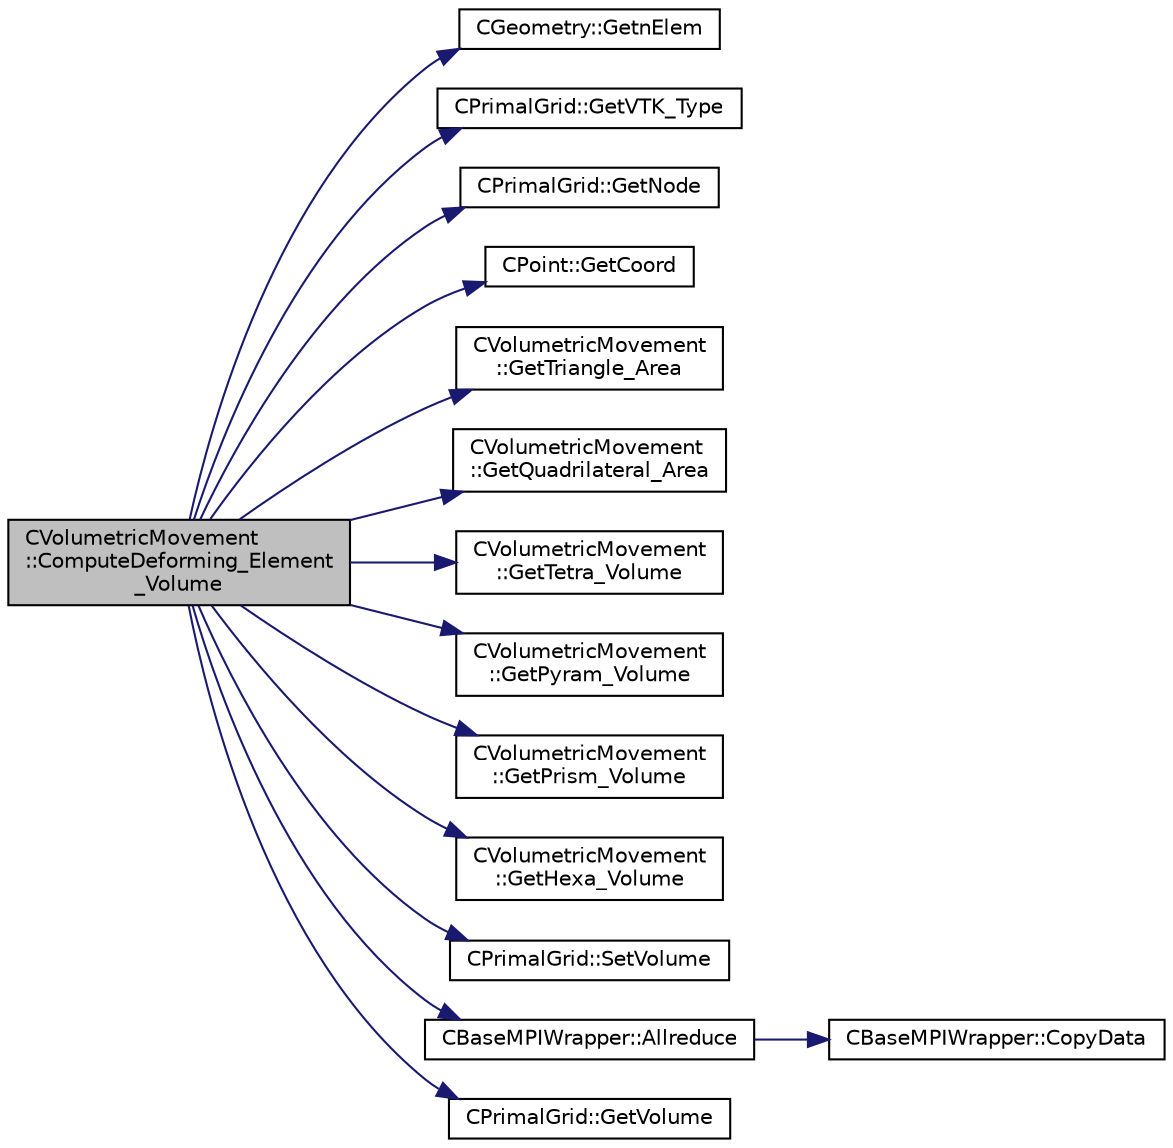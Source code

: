 digraph "CVolumetricMovement::ComputeDeforming_Element_Volume"
{
  edge [fontname="Helvetica",fontsize="10",labelfontname="Helvetica",labelfontsize="10"];
  node [fontname="Helvetica",fontsize="10",shape=record];
  rankdir="LR";
  Node51 [label="CVolumetricMovement\l::ComputeDeforming_Element\l_Volume",height=0.2,width=0.4,color="black", fillcolor="grey75", style="filled", fontcolor="black"];
  Node51 -> Node52 [color="midnightblue",fontsize="10",style="solid",fontname="Helvetica"];
  Node52 [label="CGeometry::GetnElem",height=0.2,width=0.4,color="black", fillcolor="white", style="filled",URL="$class_c_geometry.html#a4ae48ec038df1f5ee7c1daadabea5e99",tooltip="Get number of elements. "];
  Node51 -> Node53 [color="midnightblue",fontsize="10",style="solid",fontname="Helvetica"];
  Node53 [label="CPrimalGrid::GetVTK_Type",height=0.2,width=0.4,color="black", fillcolor="white", style="filled",URL="$class_c_primal_grid.html#adb676897e7cf4a83ceb83065e7c6a04f",tooltip="A pure virtual member. "];
  Node51 -> Node54 [color="midnightblue",fontsize="10",style="solid",fontname="Helvetica"];
  Node54 [label="CPrimalGrid::GetNode",height=0.2,width=0.4,color="black", fillcolor="white", style="filled",URL="$class_c_primal_grid.html#a4fc7b6b6ac5025325c7e68fb56fbeef8",tooltip="A pure virtual member. "];
  Node51 -> Node55 [color="midnightblue",fontsize="10",style="solid",fontname="Helvetica"];
  Node55 [label="CPoint::GetCoord",height=0.2,width=0.4,color="black", fillcolor="white", style="filled",URL="$class_c_point.html#a95fe081d22e96e190cb3edcbf0d6525f",tooltip="Get the coordinates dor the control volume. "];
  Node51 -> Node56 [color="midnightblue",fontsize="10",style="solid",fontname="Helvetica"];
  Node56 [label="CVolumetricMovement\l::GetTriangle_Area",height=0.2,width=0.4,color="black", fillcolor="white", style="filled",URL="$class_c_volumetric_movement.html#a8909b94e71fe3e0627d6e7cf4214048b",tooltip="Compute the shape functions for hexahedron. "];
  Node51 -> Node57 [color="midnightblue",fontsize="10",style="solid",fontname="Helvetica"];
  Node57 [label="CVolumetricMovement\l::GetQuadrilateral_Area",height=0.2,width=0.4,color="black", fillcolor="white", style="filled",URL="$class_c_volumetric_movement.html#afa76331b93ec5e37c2cba7c12917d6cb",tooltip="Compute the shape functions for hexahedron. "];
  Node51 -> Node58 [color="midnightblue",fontsize="10",style="solid",fontname="Helvetica"];
  Node58 [label="CVolumetricMovement\l::GetTetra_Volume",height=0.2,width=0.4,color="black", fillcolor="white", style="filled",URL="$class_c_volumetric_movement.html#a177271778011a8cfa9a42d5c5761c13d",tooltip="Compute the shape functions for hexahedron. "];
  Node51 -> Node59 [color="midnightblue",fontsize="10",style="solid",fontname="Helvetica"];
  Node59 [label="CVolumetricMovement\l::GetPyram_Volume",height=0.2,width=0.4,color="black", fillcolor="white", style="filled",URL="$class_c_volumetric_movement.html#a6239e08f6e7ef477ee307aa430d99572",tooltip="Compute the shape functions for hexahedron. "];
  Node51 -> Node60 [color="midnightblue",fontsize="10",style="solid",fontname="Helvetica"];
  Node60 [label="CVolumetricMovement\l::GetPrism_Volume",height=0.2,width=0.4,color="black", fillcolor="white", style="filled",URL="$class_c_volumetric_movement.html#a13cb67af43177772b2cf9b3dde525033",tooltip="Compute the shape functions for hexahedron. "];
  Node51 -> Node61 [color="midnightblue",fontsize="10",style="solid",fontname="Helvetica"];
  Node61 [label="CVolumetricMovement\l::GetHexa_Volume",height=0.2,width=0.4,color="black", fillcolor="white", style="filled",URL="$class_c_volumetric_movement.html#a8bbe120db4f490fbd560475a5a14370f",tooltip="Compute the shape functions for hexahedron. "];
  Node51 -> Node62 [color="midnightblue",fontsize="10",style="solid",fontname="Helvetica"];
  Node62 [label="CPrimalGrid::SetVolume",height=0.2,width=0.4,color="black", fillcolor="white", style="filled",URL="$class_c_primal_grid.html#a14dbb458d64bbc96aa69507d849054fe",tooltip="Set the center of gravity of an element (including edges). "];
  Node51 -> Node63 [color="midnightblue",fontsize="10",style="solid",fontname="Helvetica"];
  Node63 [label="CBaseMPIWrapper::Allreduce",height=0.2,width=0.4,color="black", fillcolor="white", style="filled",URL="$class_c_base_m_p_i_wrapper.html#a637b6fd917a8ca91ce748ba88e0d66b6"];
  Node63 -> Node64 [color="midnightblue",fontsize="10",style="solid",fontname="Helvetica"];
  Node64 [label="CBaseMPIWrapper::CopyData",height=0.2,width=0.4,color="black", fillcolor="white", style="filled",URL="$class_c_base_m_p_i_wrapper.html#a4725cc1dd65b161b483e812a538a5e36"];
  Node51 -> Node65 [color="midnightblue",fontsize="10",style="solid",fontname="Helvetica"];
  Node65 [label="CPrimalGrid::GetVolume",height=0.2,width=0.4,color="black", fillcolor="white", style="filled",URL="$class_c_primal_grid.html#a8b4a5f75e165f0d6f27d59d5039be9b6",tooltip="Get the center of gravity of an element (including edges). "];
}
